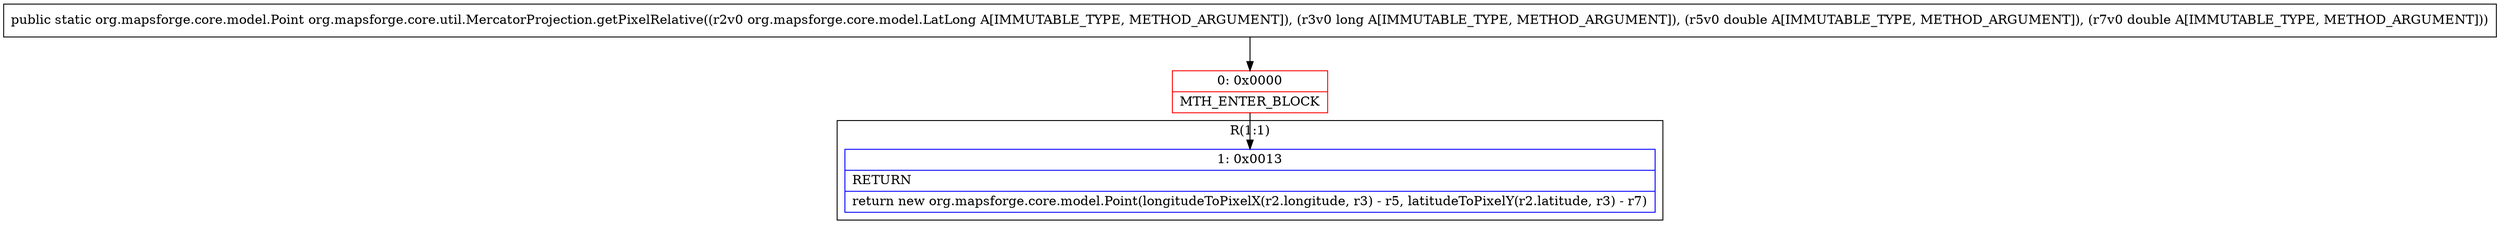 digraph "CFG fororg.mapsforge.core.util.MercatorProjection.getPixelRelative(Lorg\/mapsforge\/core\/model\/LatLong;JDD)Lorg\/mapsforge\/core\/model\/Point;" {
subgraph cluster_Region_34695341 {
label = "R(1:1)";
node [shape=record,color=blue];
Node_1 [shape=record,label="{1\:\ 0x0013|RETURN\l|return new org.mapsforge.core.model.Point(longitudeToPixelX(r2.longitude, r3) \- r5, latitudeToPixelY(r2.latitude, r3) \- r7)\l}"];
}
Node_0 [shape=record,color=red,label="{0\:\ 0x0000|MTH_ENTER_BLOCK\l}"];
MethodNode[shape=record,label="{public static org.mapsforge.core.model.Point org.mapsforge.core.util.MercatorProjection.getPixelRelative((r2v0 org.mapsforge.core.model.LatLong A[IMMUTABLE_TYPE, METHOD_ARGUMENT]), (r3v0 long A[IMMUTABLE_TYPE, METHOD_ARGUMENT]), (r5v0 double A[IMMUTABLE_TYPE, METHOD_ARGUMENT]), (r7v0 double A[IMMUTABLE_TYPE, METHOD_ARGUMENT])) }"];
MethodNode -> Node_0;
Node_0 -> Node_1;
}

